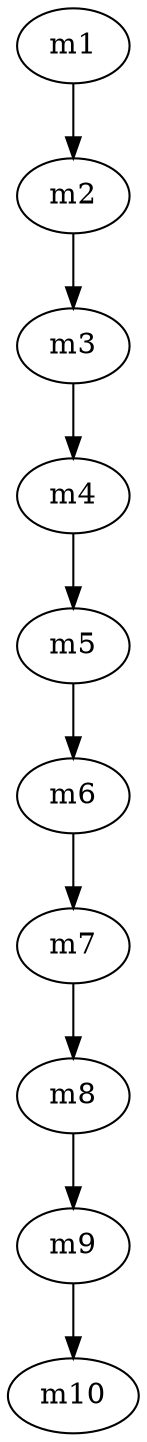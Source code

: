 digraph master {
    node[group=master];
    m1 -> m2 -> m3 -> m4 -> m5 -> m6 -> m7 -> m8 -> m9 -> m10;
}
